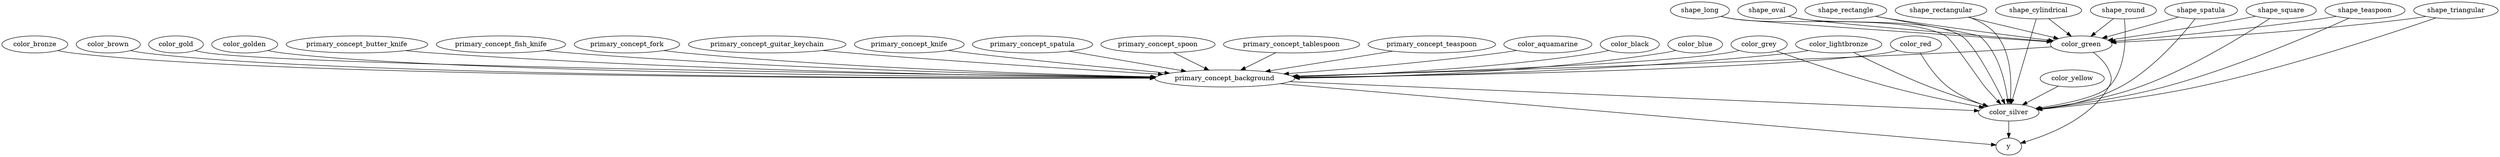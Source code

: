 strict digraph  {
primary_concept_background;
y;
color_green;
color_silver;
primary_concept_butter_knife;
primary_concept_fish_knife;
primary_concept_fork;
primary_concept_guitar_keychain;
primary_concept_knife;
primary_concept_spatula;
primary_concept_spoon;
primary_concept_tablespoon;
primary_concept_teaspoon;
color_aquamarine;
color_black;
color_blue;
color_bronze;
color_brown;
color_gold;
color_golden;
color_grey;
color_lightbronze;
color_red;
shape_cylindrical;
shape_long;
shape_oval;
shape_rectangle;
shape_rectangular;
shape_round;
shape_spatula;
shape_square;
shape_teaspoon;
shape_triangular;
color_yellow;
primary_concept_background -> y;
primary_concept_background -> color_silver;
color_green -> y;
color_green -> primary_concept_background;
color_silver -> y;
primary_concept_butter_knife -> primary_concept_background;
primary_concept_fish_knife -> primary_concept_background;
primary_concept_fork -> primary_concept_background;
primary_concept_guitar_keychain -> primary_concept_background;
primary_concept_knife -> primary_concept_background;
primary_concept_spatula -> primary_concept_background;
primary_concept_spoon -> primary_concept_background;
primary_concept_tablespoon -> primary_concept_background;
primary_concept_teaspoon -> primary_concept_background;
color_aquamarine -> primary_concept_background;
color_black -> primary_concept_background;
color_blue -> primary_concept_background;
color_bronze -> primary_concept_background;
color_brown -> primary_concept_background;
color_gold -> primary_concept_background;
color_golden -> primary_concept_background;
color_grey -> primary_concept_background;
color_grey -> color_silver;
color_lightbronze -> primary_concept_background;
color_lightbronze -> color_silver;
color_red -> primary_concept_background;
color_red -> color_silver;
shape_cylindrical -> color_green;
shape_cylindrical -> color_silver;
shape_long -> color_green;
shape_long -> color_silver;
shape_oval -> color_green;
shape_oval -> color_silver;
shape_rectangle -> color_green;
shape_rectangle -> color_silver;
shape_rectangular -> color_green;
shape_rectangular -> color_silver;
shape_round -> color_green;
shape_round -> color_silver;
shape_spatula -> color_green;
shape_spatula -> color_silver;
shape_square -> color_green;
shape_square -> color_silver;
shape_teaspoon -> color_green;
shape_teaspoon -> color_silver;
shape_triangular -> color_green;
shape_triangular -> color_silver;
color_yellow -> color_silver;
}
